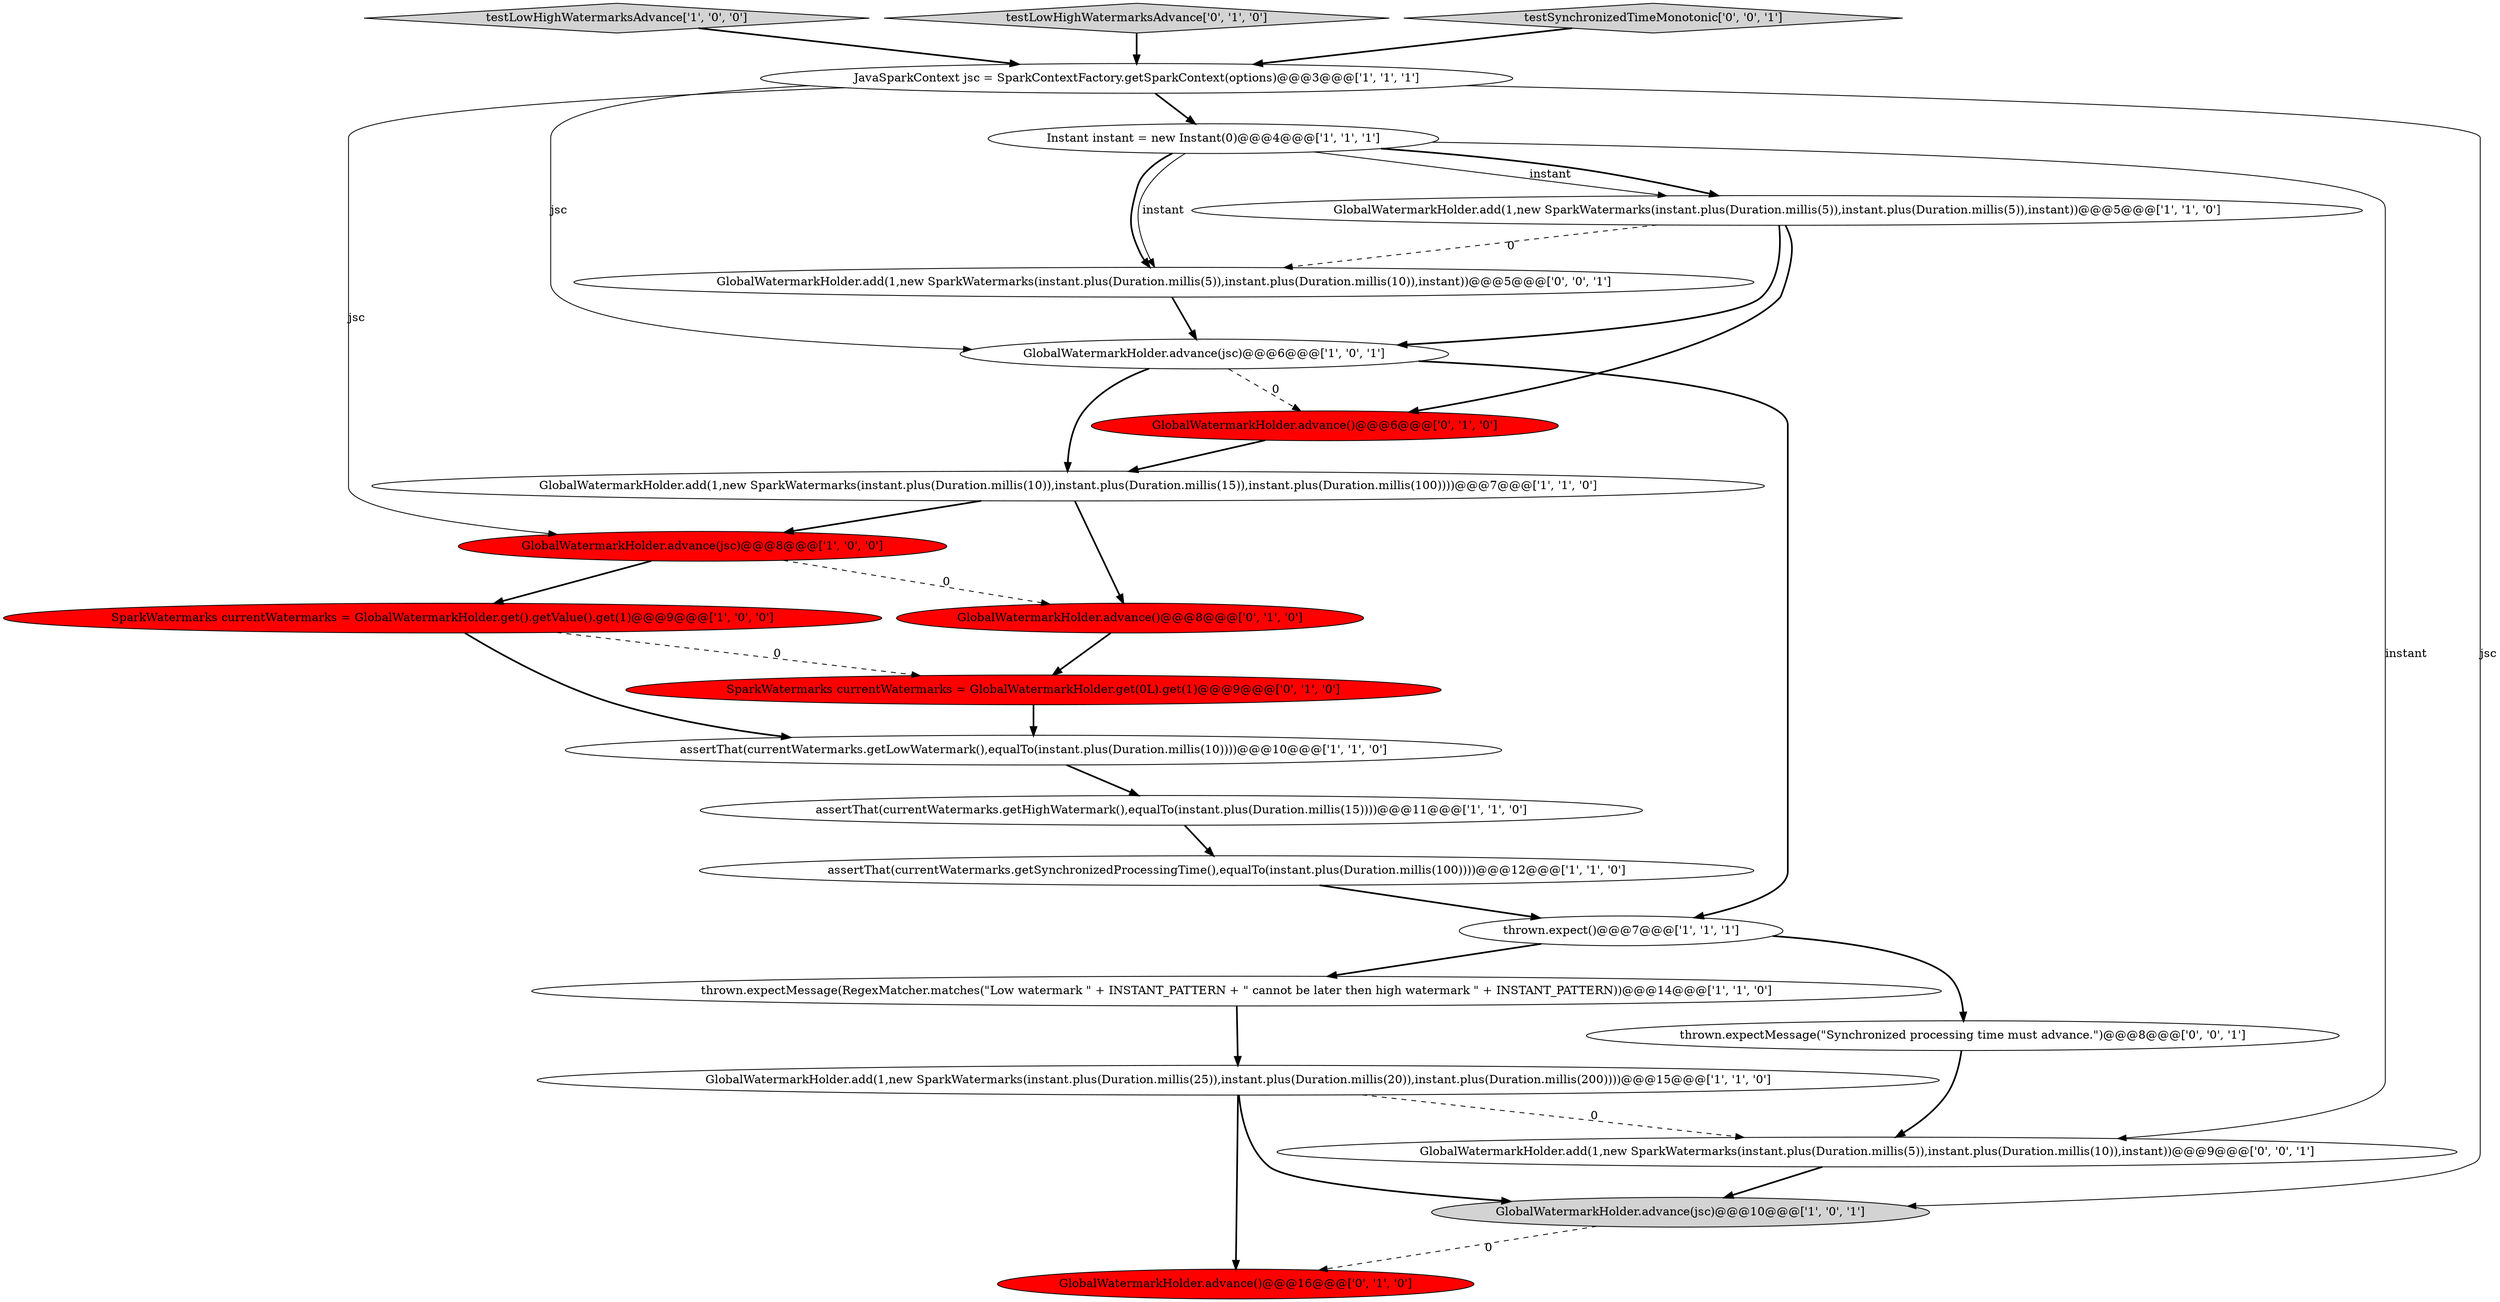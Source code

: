 digraph {
22 [style = filled, label = "thrown.expectMessage(\"Synchronized processing time must advance.\")@@@8@@@['0', '0', '1']", fillcolor = white, shape = ellipse image = "AAA0AAABBB3BBB"];
2 [style = filled, label = "assertThat(currentWatermarks.getSynchronizedProcessingTime(),equalTo(instant.plus(Duration.millis(100))))@@@12@@@['1', '1', '0']", fillcolor = white, shape = ellipse image = "AAA0AAABBB1BBB"];
10 [style = filled, label = "GlobalWatermarkHolder.add(1,new SparkWatermarks(instant.plus(Duration.millis(5)),instant.plus(Duration.millis(5)),instant))@@@5@@@['1', '1', '0']", fillcolor = white, shape = ellipse image = "AAA0AAABBB1BBB"];
16 [style = filled, label = "GlobalWatermarkHolder.advance()@@@16@@@['0', '1', '0']", fillcolor = red, shape = ellipse image = "AAA1AAABBB2BBB"];
14 [style = filled, label = "GlobalWatermarkHolder.advance(jsc)@@@10@@@['1', '0', '1']", fillcolor = lightgray, shape = ellipse image = "AAA0AAABBB1BBB"];
8 [style = filled, label = "assertThat(currentWatermarks.getHighWatermark(),equalTo(instant.plus(Duration.millis(15))))@@@11@@@['1', '1', '0']", fillcolor = white, shape = ellipse image = "AAA0AAABBB1BBB"];
15 [style = filled, label = "GlobalWatermarkHolder.advance()@@@6@@@['0', '1', '0']", fillcolor = red, shape = ellipse image = "AAA1AAABBB2BBB"];
13 [style = filled, label = "GlobalWatermarkHolder.advance(jsc)@@@6@@@['1', '0', '1']", fillcolor = white, shape = ellipse image = "AAA0AAABBB1BBB"];
18 [style = filled, label = "SparkWatermarks currentWatermarks = GlobalWatermarkHolder.get(0L).get(1)@@@9@@@['0', '1', '0']", fillcolor = red, shape = ellipse image = "AAA1AAABBB2BBB"];
5 [style = filled, label = "GlobalWatermarkHolder.advance(jsc)@@@8@@@['1', '0', '0']", fillcolor = red, shape = ellipse image = "AAA1AAABBB1BBB"];
9 [style = filled, label = "thrown.expectMessage(RegexMatcher.matches(\"Low watermark \" + INSTANT_PATTERN + \" cannot be later then high watermark \" + INSTANT_PATTERN))@@@14@@@['1', '1', '0']", fillcolor = white, shape = ellipse image = "AAA0AAABBB1BBB"];
0 [style = filled, label = "testLowHighWatermarksAdvance['1', '0', '0']", fillcolor = lightgray, shape = diamond image = "AAA0AAABBB1BBB"];
7 [style = filled, label = "assertThat(currentWatermarks.getLowWatermark(),equalTo(instant.plus(Duration.millis(10))))@@@10@@@['1', '1', '0']", fillcolor = white, shape = ellipse image = "AAA0AAABBB1BBB"];
19 [style = filled, label = "GlobalWatermarkHolder.advance()@@@8@@@['0', '1', '0']", fillcolor = red, shape = ellipse image = "AAA1AAABBB2BBB"];
20 [style = filled, label = "GlobalWatermarkHolder.add(1,new SparkWatermarks(instant.plus(Duration.millis(5)),instant.plus(Duration.millis(10)),instant))@@@9@@@['0', '0', '1']", fillcolor = white, shape = ellipse image = "AAA0AAABBB3BBB"];
12 [style = filled, label = "GlobalWatermarkHolder.add(1,new SparkWatermarks(instant.plus(Duration.millis(25)),instant.plus(Duration.millis(20)),instant.plus(Duration.millis(200))))@@@15@@@['1', '1', '0']", fillcolor = white, shape = ellipse image = "AAA0AAABBB1BBB"];
4 [style = filled, label = "GlobalWatermarkHolder.add(1,new SparkWatermarks(instant.plus(Duration.millis(10)),instant.plus(Duration.millis(15)),instant.plus(Duration.millis(100))))@@@7@@@['1', '1', '0']", fillcolor = white, shape = ellipse image = "AAA0AAABBB1BBB"];
1 [style = filled, label = "thrown.expect()@@@7@@@['1', '1', '1']", fillcolor = white, shape = ellipse image = "AAA0AAABBB1BBB"];
11 [style = filled, label = "SparkWatermarks currentWatermarks = GlobalWatermarkHolder.get().getValue().get(1)@@@9@@@['1', '0', '0']", fillcolor = red, shape = ellipse image = "AAA1AAABBB1BBB"];
17 [style = filled, label = "testLowHighWatermarksAdvance['0', '1', '0']", fillcolor = lightgray, shape = diamond image = "AAA0AAABBB2BBB"];
6 [style = filled, label = "JavaSparkContext jsc = SparkContextFactory.getSparkContext(options)@@@3@@@['1', '1', '1']", fillcolor = white, shape = ellipse image = "AAA0AAABBB1BBB"];
23 [style = filled, label = "testSynchronizedTimeMonotonic['0', '0', '1']", fillcolor = lightgray, shape = diamond image = "AAA0AAABBB3BBB"];
21 [style = filled, label = "GlobalWatermarkHolder.add(1,new SparkWatermarks(instant.plus(Duration.millis(5)),instant.plus(Duration.millis(10)),instant))@@@5@@@['0', '0', '1']", fillcolor = white, shape = ellipse image = "AAA0AAABBB3BBB"];
3 [style = filled, label = "Instant instant = new Instant(0)@@@4@@@['1', '1', '1']", fillcolor = white, shape = ellipse image = "AAA0AAABBB1BBB"];
3->10 [style = solid, label="instant"];
6->3 [style = bold, label=""];
19->18 [style = bold, label=""];
10->21 [style = dashed, label="0"];
10->15 [style = bold, label=""];
12->20 [style = dashed, label="0"];
17->6 [style = bold, label=""];
0->6 [style = bold, label=""];
2->1 [style = bold, label=""];
6->13 [style = solid, label="jsc"];
4->19 [style = bold, label=""];
3->21 [style = solid, label="instant"];
20->14 [style = bold, label=""];
12->16 [style = bold, label=""];
3->20 [style = solid, label="instant"];
7->8 [style = bold, label=""];
13->15 [style = dashed, label="0"];
13->1 [style = bold, label=""];
1->9 [style = bold, label=""];
1->22 [style = bold, label=""];
6->5 [style = solid, label="jsc"];
6->14 [style = solid, label="jsc"];
3->10 [style = bold, label=""];
10->13 [style = bold, label=""];
8->2 [style = bold, label=""];
22->20 [style = bold, label=""];
11->18 [style = dashed, label="0"];
23->6 [style = bold, label=""];
15->4 [style = bold, label=""];
12->14 [style = bold, label=""];
3->21 [style = bold, label=""];
5->11 [style = bold, label=""];
9->12 [style = bold, label=""];
14->16 [style = dashed, label="0"];
18->7 [style = bold, label=""];
5->19 [style = dashed, label="0"];
4->5 [style = bold, label=""];
11->7 [style = bold, label=""];
21->13 [style = bold, label=""];
13->4 [style = bold, label=""];
}
